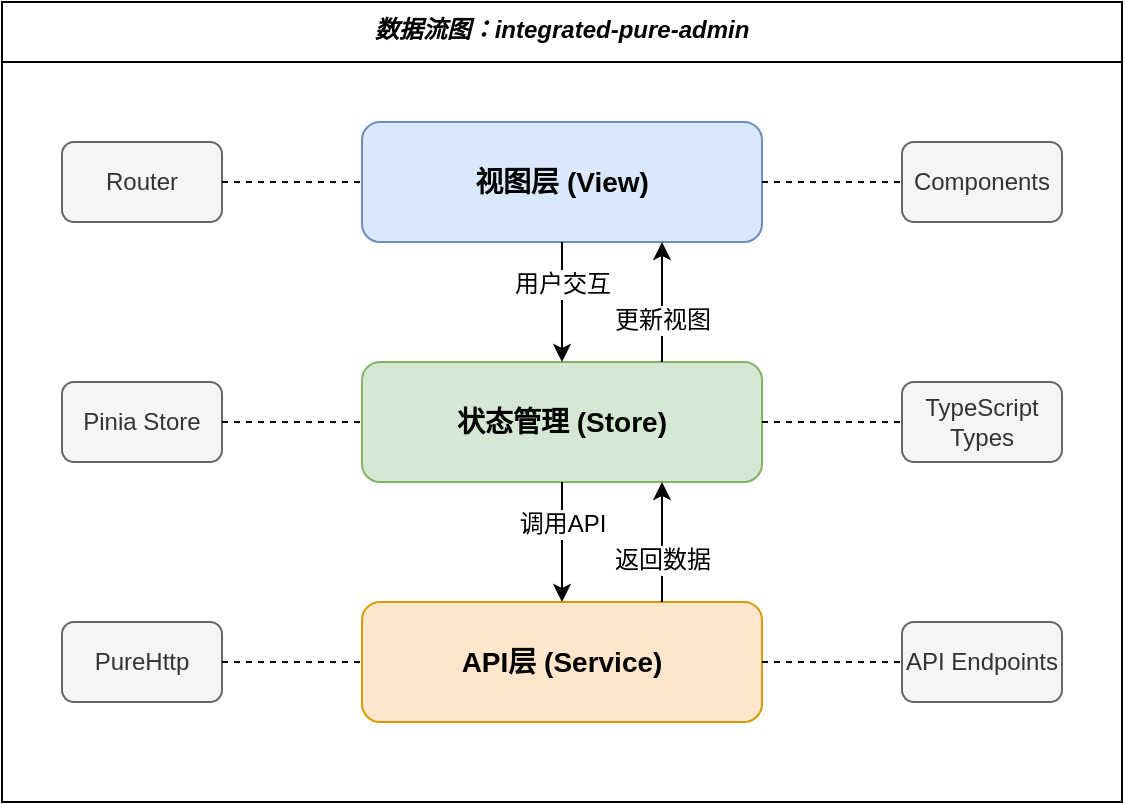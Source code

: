 <mxfile version="21.6.8" type="device">
  <diagram id="C5RBs43oDa-KdzZeNtuy" name="Page-1">
    <mxGraphModel dx="1422" dy="762" grid="1" gridSize="10" guides="1" tooltips="1" connect="1" arrows="1" fold="1" page="1" pageScale="1" pageWidth="827" pageHeight="1169" math="0" shadow="0">
      <root>
        <mxCell id="WIyWlLk6GJQsqaUBKTNV-0" />
        <mxCell id="WIyWlLk6GJQsqaUBKTNV-1" parent="WIyWlLk6GJQsqaUBKTNV-0" />
        <mxCell id="zkfFHV4jXpPFQw0GAbJ--0" value="数据流图：integrated-pure-admin" style="swimlane;fontStyle=3;align=center;verticalAlign=top;childLayout=stackLayout;horizontal=1;startSize=30;horizontalStack=0;resizeParent=1;resizeLast=0;collapsible=0;marginBottom=0;rounded=0;shadow=0;strokeWidth=1;" parent="WIyWlLk6GJQsqaUBKTNV-1" vertex="1">
          <mxGeometry x="160" y="120" width="560" height="400" as="geometry">
            <mxRectangle x="230" y="140" width="160" height="26" as="alternateBounds" />
          </mxGeometry>
        </mxCell>
        <mxCell id="zkfFHV4jXpPFQw0GAbJ--1" value="视图层 (View)" style="rounded=1;whiteSpace=wrap;html=1;fontSize=14;fontStyle=1;fillColor=#dae8fc;strokeColor=#6c8ebf;" parent="zkfFHV4jXpPFQw0GAbJ--0" vertex="1">
          <mxGeometry x="180" y="60" width="200" height="60" as="geometry" />
        </mxCell>
        <mxCell id="zkfFHV4jXpPFQw0GAbJ--2" value="状态管理 (Store)" style="rounded=1;whiteSpace=wrap;html=1;fontSize=14;fontStyle=1;fillColor=#d5e8d4;strokeColor=#82b366;" parent="zkfFHV4jXpPFQw0GAbJ--0" vertex="1">
          <mxGeometry x="180" y="180" width="200" height="60" as="geometry" />
        </mxCell>
        <mxCell id="zkfFHV4jXpPFQw0GAbJ--3" value="API层 (Service)" style="rounded=1;whiteSpace=wrap;html=1;fontSize=14;fontStyle=1;fillColor=#ffe6cc;strokeColor=#d79b00;" parent="zkfFHV4jXpPFQw0GAbJ--0" vertex="1">
          <mxGeometry x="180" y="300" width="200" height="60" as="geometry" />
        </mxCell>
        <mxCell id="zkfFHV4jXpPFQw0GAbJ--4" value="" style="endArrow=classic;html=1;rounded=0;exitX=0.5;exitY=1;exitDx=0;exitDy=0;entryX=0.5;entryY=0;entryDx=0;entryDy=0;fontSize=12;" parent="zkfFHV4jXpPFQw0GAbJ--0" source="zkfFHV4jXpPFQw0GAbJ--1" target="zkfFHV4jXpPFQw0GAbJ--2" edge="1">
          <mxGeometry width="50" height="50" relative="1" as="geometry">
            <mxPoint x="380" y="220" as="sourcePoint" />
            <mxPoint x="430" y="170" as="targetPoint" />
          </mxGeometry>
        </mxCell>
        <mxCell id="zkfFHV4jXpPFQw0GAbJ--5" value="用户交互" style="edgeLabel;html=1;align=center;verticalAlign=middle;resizable=0;points=[];fontSize=12;" parent="zkfFHV4jXpPFQw0GAbJ--4" vertex="1" connectable="0">
          <mxGeometry x="-0.3" relative="1" as="geometry">
            <mxPoint as="offset" />
          </mxGeometry>
        </mxCell>
        <mxCell id="zkfFHV4jXpPFQw0GAbJ--6" value="" style="endArrow=classic;html=1;rounded=0;exitX=0.5;exitY=1;exitDx=0;exitDy=0;entryX=0.5;entryY=0;entryDx=0;entryDy=0;fontSize=12;" parent="zkfFHV4jXpPFQw0GAbJ--0" source="zkfFHV4jXpPFQw0GAbJ--2" target="zkfFHV4jXpPFQw0GAbJ--3" edge="1">
          <mxGeometry width="50" height="50" relative="1" as="geometry">
            <mxPoint x="380" y="220" as="sourcePoint" />
            <mxPoint x="430" y="170" as="targetPoint" />
          </mxGeometry>
        </mxCell>
        <mxCell id="zkfFHV4jXpPFQw0GAbJ--7" value="调用API" style="edgeLabel;html=1;align=center;verticalAlign=middle;resizable=0;points=[];fontSize=12;" parent="zkfFHV4jXpPFQw0GAbJ--6" vertex="1" connectable="0">
          <mxGeometry x="-0.3" relative="1" as="geometry">
            <mxPoint as="offset" />
          </mxGeometry>
        </mxCell>
        <mxCell id="zkfFHV4jXpPFQw0GAbJ--8" value="" style="endArrow=classic;html=1;rounded=0;exitX=0.75;exitY=0;exitDx=0;exitDy=0;entryX=0.75;entryY=1;entryDx=0;entryDy=0;fontSize=12;" parent="zkfFHV4jXpPFQw0GAbJ--0" source="zkfFHV4jXpPFQw0GAbJ--3" target="zkfFHV4jXpPFQw0GAbJ--2" edge="1">
          <mxGeometry width="50" height="50" relative="1" as="geometry">
            <mxPoint x="380" y="220" as="sourcePoint" />
            <mxPoint x="430" y="170" as="targetPoint" />
          </mxGeometry>
        </mxCell>
        <mxCell id="zkfFHV4jXpPFQw0GAbJ--9" value="返回数据" style="edgeLabel;html=1;align=center;verticalAlign=middle;resizable=0;points=[];fontSize=12;" parent="zkfFHV4jXpPFQw0GAbJ--8" vertex="1" connectable="0">
          <mxGeometry x="-0.3" relative="1" as="geometry">
            <mxPoint as="offset" />
          </mxGeometry>
        </mxCell>
        <mxCell id="zkfFHV4jXpPFQw0GAbJ--10" value="" style="endArrow=classic;html=1;rounded=0;exitX=0.75;exitY=0;exitDx=0;exitDy=0;entryX=0.75;entryY=1;entryDx=0;entryDy=0;fontSize=12;" parent="zkfFHV4jXpPFQw0GAbJ--0" source="zkfFHV4jXpPFQw0GAbJ--2" target="zkfFHV4jXpPFQw0GAbJ--1" edge="1">
          <mxGeometry width="50" height="50" relative="1" as="geometry">
            <mxPoint x="380" y="220" as="sourcePoint" />
            <mxPoint x="430" y="170" as="targetPoint" />
          </mxGeometry>
        </mxCell>
        <mxCell id="zkfFHV4jXpPFQw0GAbJ--11" value="更新视图" style="edgeLabel;html=1;align=center;verticalAlign=middle;resizable=0;points=[];fontSize=12;" parent="zkfFHV4jXpPFQw0GAbJ--10" vertex="1" connectable="0">
          <mxGeometry x="-0.3" relative="1" as="geometry">
            <mxPoint as="offset" />
          </mxGeometry>
        </mxCell>
        <mxCell id="7c0wz5KExWnN9JQ7-7u9-0" value="Router" style="rounded=1;whiteSpace=wrap;html=1;fontSize=12;fillColor=#f5f5f5;strokeColor=#666666;fontColor=#333333;" parent="zkfFHV4jXpPFQw0GAbJ--0" vertex="1">
          <mxGeometry x="30" y="70" width="80" height="40" as="geometry" />
        </mxCell>
        <mxCell id="7c0wz5KExWnN9JQ7-7u9-1" value="Components" style="rounded=1;whiteSpace=wrap;html=1;fontSize=12;fillColor=#f5f5f5;strokeColor=#666666;fontColor=#333333;" parent="zkfFHV4jXpPFQw0GAbJ--0" vertex="1">
          <mxGeometry x="450" y="70" width="80" height="40" as="geometry" />
        </mxCell>
        <mxCell id="7c0wz5KExWnN9JQ7-7u9-2" value="Pinia Store" style="rounded=1;whiteSpace=wrap;html=1;fontSize=12;fillColor=#f5f5f5;strokeColor=#666666;fontColor=#333333;" parent="zkfFHV4jXpPFQw0GAbJ--0" vertex="1">
          <mxGeometry x="30" y="190" width="80" height="40" as="geometry" />
        </mxCell>
        <mxCell id="7c0wz5KExWnN9JQ7-7u9-3" value="TypeScript Types" style="rounded=1;whiteSpace=wrap;html=1;fontSize=12;fillColor=#f5f5f5;strokeColor=#666666;fontColor=#333333;" parent="zkfFHV4jXpPFQw0GAbJ--0" vertex="1">
          <mxGeometry x="450" y="190" width="80" height="40" as="geometry" />
        </mxCell>
        <mxCell id="7c0wz5KExWnN9JQ7-7u9-4" value="PureHttp" style="rounded=1;whiteSpace=wrap;html=1;fontSize=12;fillColor=#f5f5f5;strokeColor=#666666;fontColor=#333333;" parent="zkfFHV4jXpPFQw0GAbJ--0" vertex="1">
          <mxGeometry x="30" y="310" width="80" height="40" as="geometry" />
        </mxCell>
        <mxCell id="7c0wz5KExWnN9JQ7-7u9-5" value="API Endpoints" style="rounded=1;whiteSpace=wrap;html=1;fontSize=12;fillColor=#f5f5f5;strokeColor=#666666;fontColor=#333333;" parent="zkfFHV4jXpPFQw0GAbJ--0" vertex="1">
          <mxGeometry x="450" y="310" width="80" height="40" as="geometry" />
        </mxCell>
        <mxCell id="7c0wz5KExWnN9JQ7-7u9-6" value="" style="endArrow=none;dashed=1;html=1;rounded=0;entryX=0;entryY=0.5;entryDx=0;entryDy=0;exitX=1;exitY=0.5;exitDx=0;exitDy=0;" parent="zkfFHV4jXpPFQw0GAbJ--0" source="7c0wz5KExWnN9JQ7-7u9-0" target="zkfFHV4jXpPFQw0GAbJ--1" edge="1">
          <mxGeometry width="50" height="50" relative="1" as="geometry">
            <mxPoint x="380" y="220" as="sourcePoint" />
            <mxPoint x="430" y="170" as="targetPoint" />
          </mxGeometry>
        </mxCell>
        <mxCell id="7c0wz5KExWnN9JQ7-7u9-7" value="" style="endArrow=none;dashed=1;html=1;rounded=0;entryX=0;entryY=0.5;entryDx=0;entryDy=0;exitX=1;exitY=0.5;exitDx=0;exitDy=0;" parent="zkfFHV4jXpPFQw0GAbJ--0" source="zkfFHV4jXpPFQw0GAbJ--1" target="7c0wz5KExWnN9JQ7-7u9-1" edge="1">
          <mxGeometry width="50" height="50" relative="1" as="geometry">
            <mxPoint x="380" y="220" as="sourcePoint" />
            <mxPoint x="430" y="170" as="targetPoint" />
          </mxGeometry>
        </mxCell>
        <mxCell id="7c0wz5KExWnN9JQ7-7u9-8" value="" style="endArrow=none;dashed=1;html=1;rounded=0;entryX=0;entryY=0.5;entryDx=0;entryDy=0;exitX=1;exitY=0.5;exitDx=0;exitDy=0;" parent="zkfFHV4jXpPFQw0GAbJ--0" source="7c0wz5KExWnN9JQ7-7u9-2" target="zkfFHV4jXpPFQw0GAbJ--2" edge="1">
          <mxGeometry width="50" height="50" relative="1" as="geometry">
            <mxPoint x="380" y="220" as="sourcePoint" />
            <mxPoint x="430" y="170" as="targetPoint" />
          </mxGeometry>
        </mxCell>
        <mxCell id="7c0wz5KExWnN9JQ7-7u9-9" value="" style="endArrow=none;dashed=1;html=1;rounded=0;entryX=0;entryY=0.5;entryDx=0;entryDy=0;exitX=1;exitY=0.5;exitDx=0;exitDy=0;" parent="zkfFHV4jXpPFQw0GAbJ--0" source="zkfFHV4jXpPFQw0GAbJ--2" target="7c0wz5KExWnN9JQ7-7u9-3" edge="1">
          <mxGeometry width="50" height="50" relative="1" as="geometry">
            <mxPoint x="380" y="220" as="sourcePoint" />
            <mxPoint x="430" y="170" as="targetPoint" />
          </mxGeometry>
        </mxCell>
        <mxCell id="7c0wz5KExWnN9JQ7-7u9-10" value="" style="endArrow=none;dashed=1;html=1;rounded=0;entryX=0;entryY=0.5;entryDx=0;entryDy=0;exitX=1;exitY=0.5;exitDx=0;exitDy=0;" parent="zkfFHV4jXpPFQw0GAbJ--0" source="7c0wz5KExWnN9JQ7-7u9-4" target="zkfFHV4jXpPFQw0GAbJ--3" edge="1">
          <mxGeometry width="50" height="50" relative="1" as="geometry">
            <mxPoint x="380" y="220" as="sourcePoint" />
            <mxPoint x="430" y="170" as="targetPoint" />
          </mxGeometry>
        </mxCell>
        <mxCell id="7c0wz5KExWnN9JQ7-7u9-11" value="" style="endArrow=none;dashed=1;html=1;rounded=0;entryX=0;entryY=0.5;entryDx=0;entryDy=0;exitX=1;exitY=0.5;exitDx=0;exitDy=0;" parent="zkfFHV4jXpPFQw0GAbJ--0" source="zkfFHV4jXpPFQw0GAbJ--3" target="7c0wz5KExWnN9JQ7-7u9-5" edge="1">
          <mxGeometry width="50" height="50" relative="1" as="geometry">
            <mxPoint x="380" y="220" as="sourcePoint" />
            <mxPoint x="430" y="170" as="targetPoint" />
          </mxGeometry>
        </mxCell>
      </root>
    </mxGraphModel>
  </diagram>
</mxfile> 